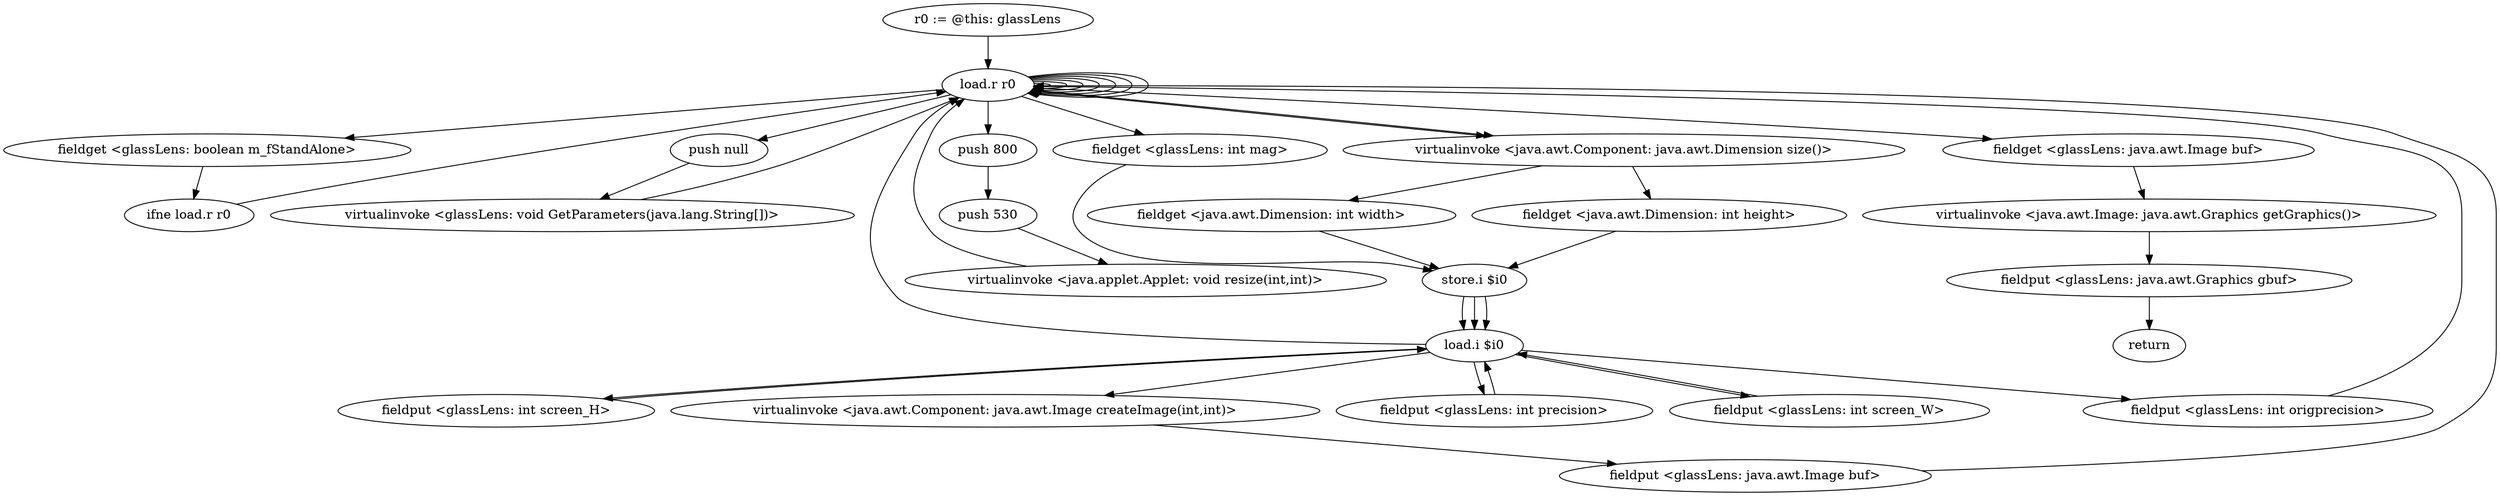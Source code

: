 digraph "" {
    "r0 := @this: glassLens"
    "load.r r0"
    "r0 := @this: glassLens"->"load.r r0";
    "fieldget <glassLens: boolean m_fStandAlone>"
    "load.r r0"->"fieldget <glassLens: boolean m_fStandAlone>";
    "ifne load.r r0"
    "fieldget <glassLens: boolean m_fStandAlone>"->"ifne load.r r0";
    "ifne load.r r0"->"load.r r0";
    "push null"
    "load.r r0"->"push null";
    "virtualinvoke <glassLens: void GetParameters(java.lang.String[])>"
    "push null"->"virtualinvoke <glassLens: void GetParameters(java.lang.String[])>";
    "virtualinvoke <glassLens: void GetParameters(java.lang.String[])>"->"load.r r0";
    "push 800"
    "load.r r0"->"push 800";
    "push 530"
    "push 800"->"push 530";
    "virtualinvoke <java.applet.Applet: void resize(int,int)>"
    "push 530"->"virtualinvoke <java.applet.Applet: void resize(int,int)>";
    "virtualinvoke <java.applet.Applet: void resize(int,int)>"->"load.r r0";
    "load.r r0"->"load.r r0";
    "load.r r0"->"load.r r0";
    "fieldget <glassLens: int mag>"
    "load.r r0"->"fieldget <glassLens: int mag>";
    "store.i $i0"
    "fieldget <glassLens: int mag>"->"store.i $i0";
    "load.i $i0"
    "store.i $i0"->"load.i $i0";
    "fieldput <glassLens: int precision>"
    "load.i $i0"->"fieldput <glassLens: int precision>";
    "fieldput <glassLens: int precision>"->"load.i $i0";
    "fieldput <glassLens: int origprecision>"
    "load.i $i0"->"fieldput <glassLens: int origprecision>";
    "fieldput <glassLens: int origprecision>"->"load.r r0";
    "load.r r0"->"load.r r0";
    "load.r r0"->"load.r r0";
    "load.r r0"->"load.r r0";
    "virtualinvoke <java.awt.Component: java.awt.Dimension size()>"
    "load.r r0"->"virtualinvoke <java.awt.Component: java.awt.Dimension size()>";
    "fieldget <java.awt.Dimension: int width>"
    "virtualinvoke <java.awt.Component: java.awt.Dimension size()>"->"fieldget <java.awt.Dimension: int width>";
    "fieldget <java.awt.Dimension: int width>"->"store.i $i0";
    "store.i $i0"->"load.i $i0";
    "fieldput <glassLens: int screen_W>"
    "load.i $i0"->"fieldput <glassLens: int screen_W>";
    "fieldput <glassLens: int screen_W>"->"load.i $i0";
    "load.i $i0"->"load.r r0";
    "load.r r0"->"load.r r0";
    "load.r r0"->"virtualinvoke <java.awt.Component: java.awt.Dimension size()>";
    "fieldget <java.awt.Dimension: int height>"
    "virtualinvoke <java.awt.Component: java.awt.Dimension size()>"->"fieldget <java.awt.Dimension: int height>";
    "fieldget <java.awt.Dimension: int height>"->"store.i $i0";
    "store.i $i0"->"load.i $i0";
    "fieldput <glassLens: int screen_H>"
    "load.i $i0"->"fieldput <glassLens: int screen_H>";
    "fieldput <glassLens: int screen_H>"->"load.i $i0";
    "virtualinvoke <java.awt.Component: java.awt.Image createImage(int,int)>"
    "load.i $i0"->"virtualinvoke <java.awt.Component: java.awt.Image createImage(int,int)>";
    "fieldput <glassLens: java.awt.Image buf>"
    "virtualinvoke <java.awt.Component: java.awt.Image createImage(int,int)>"->"fieldput <glassLens: java.awt.Image buf>";
    "fieldput <glassLens: java.awt.Image buf>"->"load.r r0";
    "load.r r0"->"load.r r0";
    "fieldget <glassLens: java.awt.Image buf>"
    "load.r r0"->"fieldget <glassLens: java.awt.Image buf>";
    "virtualinvoke <java.awt.Image: java.awt.Graphics getGraphics()>"
    "fieldget <glassLens: java.awt.Image buf>"->"virtualinvoke <java.awt.Image: java.awt.Graphics getGraphics()>";
    "fieldput <glassLens: java.awt.Graphics gbuf>"
    "virtualinvoke <java.awt.Image: java.awt.Graphics getGraphics()>"->"fieldput <glassLens: java.awt.Graphics gbuf>";
    "return"
    "fieldput <glassLens: java.awt.Graphics gbuf>"->"return";
}
